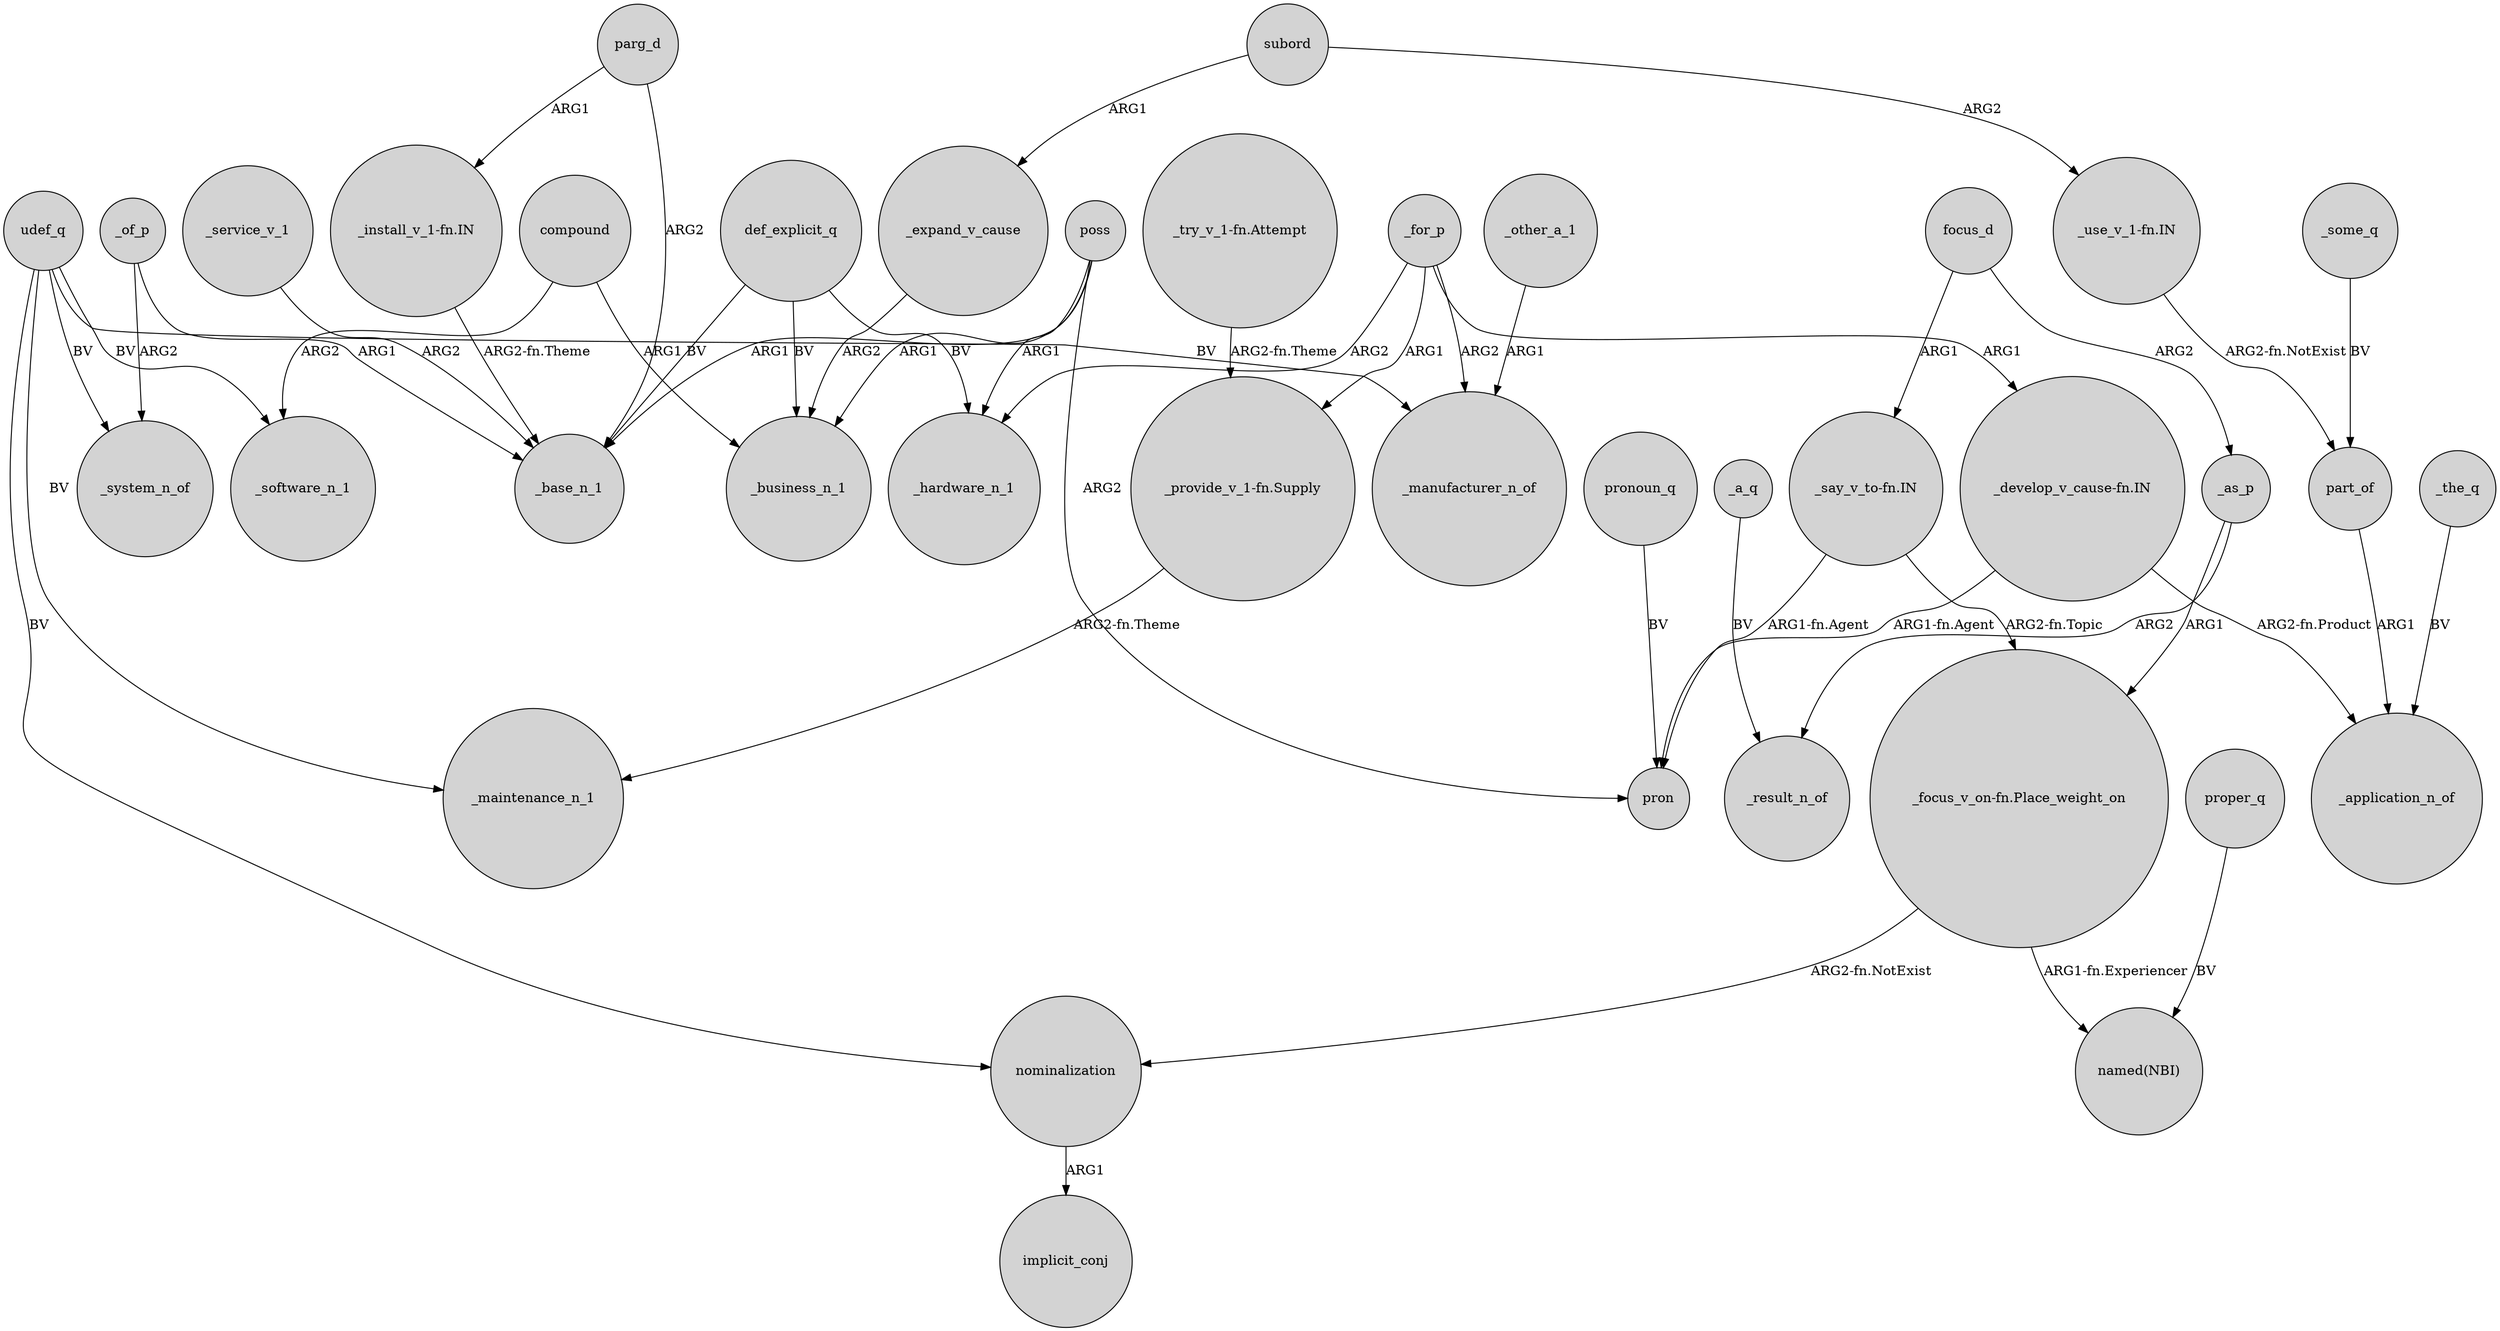 digraph {
	node [shape=circle style=filled]
	"_try_v_1-fn.Attempt" -> "_provide_v_1-fn.Supply" [label="ARG2-fn.Theme"]
	poss -> _base_n_1 [label=ARG1]
	udef_q -> _software_n_1 [label=BV]
	parg_d -> "_install_v_1-fn.IN" [label=ARG1]
	poss -> pron [label=ARG2]
	poss -> _hardware_n_1 [label=ARG1]
	_of_p -> _base_n_1 [label=ARG1]
	"_install_v_1-fn.IN" -> _base_n_1 [label="ARG2-fn.Theme"]
	poss -> _business_n_1 [label=ARG1]
	focus_d -> _as_p [label=ARG2]
	compound -> _software_n_1 [label=ARG2]
	"_say_v_to-fn.IN" -> "_focus_v_on-fn.Place_weight_on" [label="ARG2-fn.Topic"]
	_a_q -> _result_n_of [label=BV]
	_for_p -> _manufacturer_n_of [label=ARG2]
	udef_q -> _system_n_of [label=BV]
	parg_d -> _base_n_1 [label=ARG2]
	def_explicit_q -> _base_n_1 [label=BV]
	_service_v_1 -> _base_n_1 [label=ARG2]
	_of_p -> _system_n_of [label=ARG2]
	_expand_v_cause -> _business_n_1 [label=ARG2]
	"_develop_v_cause-fn.IN" -> pron [label="ARG1-fn.Agent"]
	"_provide_v_1-fn.Supply" -> _maintenance_n_1 [label="ARG2-fn.Theme"]
	nominalization -> implicit_conj [label=ARG1]
	subord -> "_use_v_1-fn.IN" [label=ARG2]
	_for_p -> "_develop_v_cause-fn.IN" [label=ARG1]
	def_explicit_q -> _hardware_n_1 [label=BV]
	udef_q -> _manufacturer_n_of [label=BV]
	proper_q -> "named(NBI)" [label=BV]
	_some_q -> part_of [label=BV]
	_for_p -> _hardware_n_1 [label=ARG2]
	"_develop_v_cause-fn.IN" -> _application_n_of [label="ARG2-fn.Product"]
	pronoun_q -> pron [label=BV]
	_as_p -> _result_n_of [label=ARG2]
	compound -> _business_n_1 [label=ARG1]
	udef_q -> _maintenance_n_1 [label=BV]
	_as_p -> "_focus_v_on-fn.Place_weight_on" [label=ARG1]
	"_use_v_1-fn.IN" -> part_of [label="ARG2-fn.NotExist"]
	udef_q -> nominalization [label=BV]
	_other_a_1 -> _manufacturer_n_of [label=ARG1]
	"_say_v_to-fn.IN" -> pron [label="ARG1-fn.Agent"]
	part_of -> _application_n_of [label=ARG1]
	"_focus_v_on-fn.Place_weight_on" -> nominalization [label="ARG2-fn.NotExist"]
	_for_p -> "_provide_v_1-fn.Supply" [label=ARG1]
	_the_q -> _application_n_of [label=BV]
	subord -> _expand_v_cause [label=ARG1]
	focus_d -> "_say_v_to-fn.IN" [label=ARG1]
	def_explicit_q -> _business_n_1 [label=BV]
	"_focus_v_on-fn.Place_weight_on" -> "named(NBI)" [label="ARG1-fn.Experiencer"]
}

